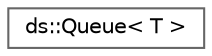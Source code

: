 digraph "Graphical Class Hierarchy"
{
 // INTERACTIVE_SVG=YES
 // LATEX_PDF_SIZE
  bgcolor="transparent";
  edge [fontname=Helvetica,fontsize=10,labelfontname=Helvetica,labelfontsize=10];
  node [fontname=Helvetica,fontsize=10,shape=box,height=0.2,width=0.4];
  rankdir="LR";
  Node0 [id="Node000000",label="ds::Queue\< T \>",height=0.2,width=0.4,color="grey40", fillcolor="white", style="filled",URL="$classds_1_1_queue.html",tooltip=" "];
}
